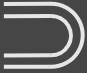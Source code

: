 <mxfile version="24.2.5" type="device">
  <diagram name="第 1 页" id="ewl9boTtj5eG1xmZE2dz">
    <mxGraphModel dx="82" dy="52" grid="1" gridSize="3.937" guides="1" tooltips="1" connect="1" arrows="1" fold="1" page="1" pageScale="1" pageWidth="48" pageHeight="48" background="#464647" math="0" shadow="0">
      <root>
        <mxCell id="0" />
        <mxCell id="1" parent="0" />
        <mxCell id="fynwp63BMtUVv1NS4_NJ-11" value="" style="endArrow=none;html=1;rounded=0;strokeWidth=2;strokeColor=#E6E6E6;exitX=0.494;exitY=0.001;exitDx=0;exitDy=0;exitPerimeter=0;" edge="1" parent="1">
          <mxGeometry width="50" height="50" relative="1" as="geometry">
            <mxPoint x="27.246" y="7.871" as="sourcePoint" />
            <mxPoint x="3.94" y="7.97" as="targetPoint" />
          </mxGeometry>
        </mxCell>
        <mxCell id="fynwp63BMtUVv1NS4_NJ-14" value="" style="endArrow=none;html=1;rounded=0;strokeWidth=2;strokeColor=#E6E6E6;exitX=0.494;exitY=0.001;exitDx=0;exitDy=0;exitPerimeter=0;" edge="1" parent="1">
          <mxGeometry width="50" height="50" relative="1" as="geometry">
            <mxPoint x="26.937" y="39.367" as="sourcePoint" />
            <mxPoint x="3.937" y="39.367" as="targetPoint" />
          </mxGeometry>
        </mxCell>
        <mxCell id="fynwp63BMtUVv1NS4_NJ-16" value="" style="verticalLabelPosition=bottom;verticalAlign=top;html=1;shape=mxgraph.basic.arc;startAngle=0.992;endAngle=0.508;strokeColor=#E6E6E6;strokeWidth=2;" vertex="1" parent="1">
          <mxGeometry x="11.87" y="7.87" width="31.49" height="31.5" as="geometry" />
        </mxCell>
        <mxCell id="fynwp63BMtUVv1NS4_NJ-18" value="" style="verticalLabelPosition=bottom;verticalAlign=top;html=1;shape=mxgraph.basic.arc;startAngle=0.992;endAngle=0.508;strokeColor=#E6E6E6;strokeWidth=2;" vertex="1" parent="1">
          <mxGeometry x="17.77" y="14" width="19.69" height="19.68" as="geometry" />
        </mxCell>
        <mxCell id="fynwp63BMtUVv1NS4_NJ-19" value="" style="endArrow=none;html=1;rounded=0;strokeWidth=2;strokeColor=#E6E6E6;exitX=0.494;exitY=0.001;exitDx=0;exitDy=0;exitPerimeter=0;" edge="1" parent="1">
          <mxGeometry width="50" height="50" relative="1" as="geometry">
            <mxPoint x="27.243" y="13.998" as="sourcePoint" />
            <mxPoint x="3.937" y="14.097" as="targetPoint" />
          </mxGeometry>
        </mxCell>
        <mxCell id="fynwp63BMtUVv1NS4_NJ-20" value="" style="endArrow=none;html=1;rounded=0;strokeWidth=2;strokeColor=#E6E6E6;exitX=0.494;exitY=0.001;exitDx=0;exitDy=0;exitPerimeter=0;" edge="1" parent="1">
          <mxGeometry width="50" height="50" relative="1" as="geometry">
            <mxPoint x="27.24" y="33.675" as="sourcePoint" />
            <mxPoint x="3.934" y="33.774" as="targetPoint" />
          </mxGeometry>
        </mxCell>
      </root>
    </mxGraphModel>
  </diagram>
</mxfile>
